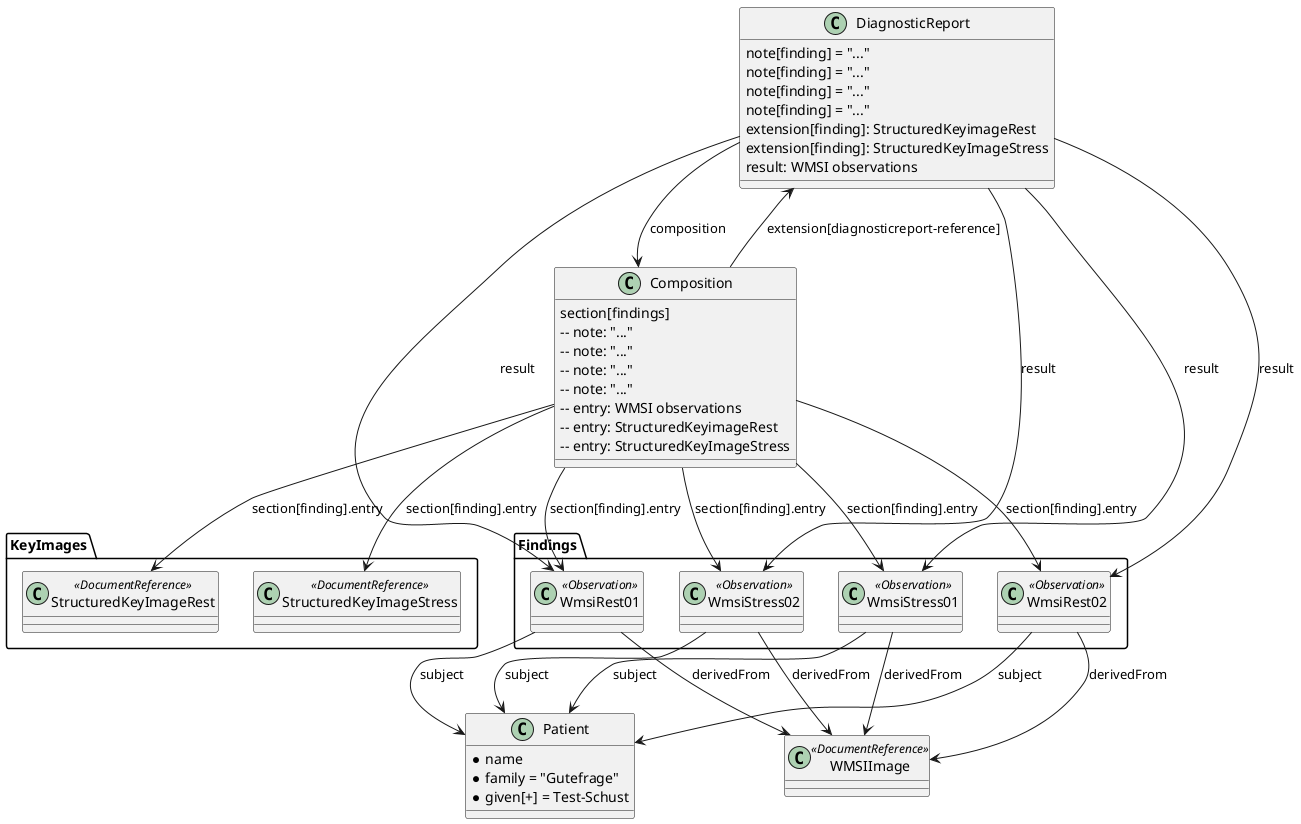 @startuml

    package Findings {
        class WmsiRest01 <<Observation>> [[./Observation-RestWmsi01.html]]
        class WmsiRest02 <<Observation>> [[./Observation-RestWmsi02.html]]
        class WmsiStress01 <<Observation>> [[./Observation-StressWmsi01.html]]
        class WmsiStress02 <<Observation>> [[./Observation-StressWmsi02.html]]
    }

    package KeyImages {
        class StructuredKeyImageRest <<DocumentReference>> [[./DocumentReference-StructuredKeyImageRest.html]]
        class StructuredKeyImageStress <<DocumentReference>> [[./DocumentReference-StructuredKeyImageStress.html]]
    }
    
    WmsiRest01 --> Patient: subject
    WmsiRest01 --> WMSIImage: derivedFrom
    WmsiStress01 --> Patient: subject
    WmsiStress01 --> WMSIImage: derivedFrom
    WmsiRest02 --> Patient: subject
    WmsiRest02 --> WMSIImage: derivedFrom
    WmsiStress02 --> Patient: subject
    WmsiStress02 --> WMSIImage: derivedFrom

    class WMSIImage <<DocumentReference>>

    DiagnosticReport --> Composition: composition
    DiagnosticReport --> WmsiRest01: result
    DiagnosticReport --> WmsiRest02: result
    DiagnosticReport --> WmsiStress01: result
    DiagnosticReport --> WmsiStress02: result

    Composition --> DiagnosticReport: extension[diagnosticreport-reference]
    Composition --> WmsiRest01: section[finding].entry
    Composition --> WmsiRest02: section[finding].entry
    Composition --> WmsiStress01: section[finding].entry
    Composition --> WmsiStress02: section[finding].entry
    Composition --> StructuredKeyImageStress: section[finding].entry
    Composition --> StructuredKeyImageRest: section[finding].entry

    class Patient{
        * name 
          * family = "Gutefrage"
          * given[+] = Test-Schust
    }

    class Composition [[./Composition-CompositionSemiStructured.html]] {
        section[findings]
        -- note: "..."
        -- note: "..."
        -- note: "..."
        -- note: "..."
        -- entry: WMSI observations
        -- entry: StructuredKeyimageRest
        -- entry: StructuredKeyImageStress
    }

    class DiagnosticReport [[./DiagnosticReport-DiagnosticReportSemiStructured.html]] {
        note[finding] = "..."
        note[finding] = "..."
        note[finding] = "..."
        note[finding] = "..."
        extension[finding]: StructuredKeyimageRest
        extension[finding]: StructuredKeyImageStress
        result: WMSI observations
    }

    
@enduml